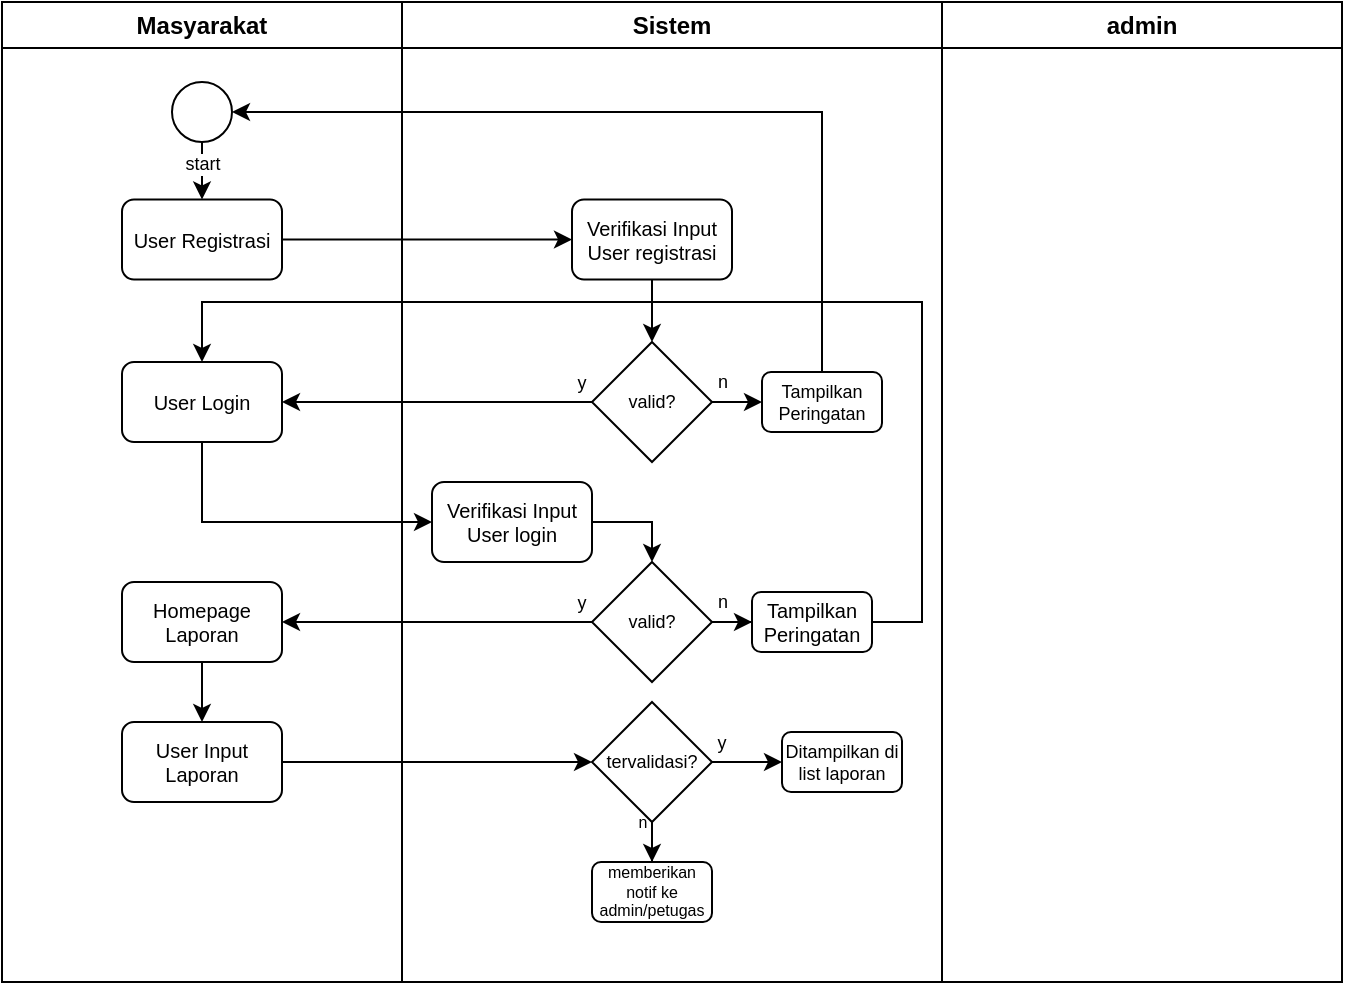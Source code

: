 <mxfile version="26.2.10">
  <diagram name="Page-1" id="beRLBzT_XKM5bKB51FGa">
    <mxGraphModel dx="672" dy="479" grid="1" gridSize="10" guides="1" tooltips="1" connect="1" arrows="1" fold="1" page="1" pageScale="1" pageWidth="4681" pageHeight="3300" math="0" shadow="0">
      <root>
        <mxCell id="0" />
        <mxCell id="1" parent="0" />
        <mxCell id="wUUIS_Tj_zLuiTxnAHIf-1" value="Masyarakat" style="swimlane;whiteSpace=wrap;html=1;" vertex="1" parent="1">
          <mxGeometry x="100" y="120" width="200" height="490" as="geometry" />
        </mxCell>
        <mxCell id="wUUIS_Tj_zLuiTxnAHIf-4" style="edgeStyle=orthogonalEdgeStyle;rounded=0;orthogonalLoop=1;jettySize=auto;html=1;exitX=0.5;exitY=1;exitDx=0;exitDy=0;entryX=0.5;entryY=0;entryDx=0;entryDy=0;" edge="1" parent="wUUIS_Tj_zLuiTxnAHIf-1" source="wUUIS_Tj_zLuiTxnAHIf-2" target="wUUIS_Tj_zLuiTxnAHIf-3">
          <mxGeometry relative="1" as="geometry" />
        </mxCell>
        <mxCell id="wUUIS_Tj_zLuiTxnAHIf-103" value="&lt;span&gt;&lt;font style=&quot;color: rgb(0, 0, 0);&quot;&gt;start&lt;/font&gt;&lt;/span&gt;" style="edgeLabel;html=1;align=center;verticalAlign=middle;resizable=0;points=[];fontSize=9;" vertex="1" connectable="0" parent="wUUIS_Tj_zLuiTxnAHIf-4">
          <mxGeometry x="-0.264" relative="1" as="geometry">
            <mxPoint as="offset" />
          </mxGeometry>
        </mxCell>
        <mxCell id="wUUIS_Tj_zLuiTxnAHIf-2" value="" style="ellipse;whiteSpace=wrap;html=1;aspect=fixed;fillColor=#FFFFFF;" vertex="1" parent="wUUIS_Tj_zLuiTxnAHIf-1">
          <mxGeometry x="85" y="40" width="30" height="30" as="geometry" />
        </mxCell>
        <mxCell id="wUUIS_Tj_zLuiTxnAHIf-3" value="User Registrasi" style="rounded=1;whiteSpace=wrap;html=1;fillColor=none;fontSize=10;" vertex="1" parent="wUUIS_Tj_zLuiTxnAHIf-1">
          <mxGeometry x="60" y="98.75" width="80" height="40" as="geometry" />
        </mxCell>
        <mxCell id="wUUIS_Tj_zLuiTxnAHIf-60" value="User Login" style="rounded=1;whiteSpace=wrap;html=1;fillColor=none;fontSize=10;" vertex="1" parent="wUUIS_Tj_zLuiTxnAHIf-1">
          <mxGeometry x="60" y="180" width="80" height="40" as="geometry" />
        </mxCell>
        <mxCell id="wUUIS_Tj_zLuiTxnAHIf-90" style="edgeStyle=orthogonalEdgeStyle;rounded=0;orthogonalLoop=1;jettySize=auto;html=1;entryX=0.5;entryY=0;entryDx=0;entryDy=0;" edge="1" parent="wUUIS_Tj_zLuiTxnAHIf-1" source="wUUIS_Tj_zLuiTxnAHIf-83" target="wUUIS_Tj_zLuiTxnAHIf-89">
          <mxGeometry relative="1" as="geometry" />
        </mxCell>
        <mxCell id="wUUIS_Tj_zLuiTxnAHIf-83" value="Homepage Laporan" style="rounded=1;whiteSpace=wrap;html=1;fillColor=none;fontSize=10;" vertex="1" parent="wUUIS_Tj_zLuiTxnAHIf-1">
          <mxGeometry x="60" y="290" width="80" height="40" as="geometry" />
        </mxCell>
        <mxCell id="wUUIS_Tj_zLuiTxnAHIf-89" value="User Input Laporan" style="rounded=1;whiteSpace=wrap;html=1;fillColor=none;fontSize=10;" vertex="1" parent="wUUIS_Tj_zLuiTxnAHIf-1">
          <mxGeometry x="60" y="360" width="80" height="40" as="geometry" />
        </mxCell>
        <mxCell id="wUUIS_Tj_zLuiTxnAHIf-5" value="Sistem" style="swimlane;whiteSpace=wrap;html=1;" vertex="1" parent="1">
          <mxGeometry x="300" y="120" width="270" height="490" as="geometry" />
        </mxCell>
        <mxCell id="wUUIS_Tj_zLuiTxnAHIf-32" style="edgeStyle=orthogonalEdgeStyle;rounded=0;orthogonalLoop=1;jettySize=auto;html=1;exitX=0;exitY=0.5;exitDx=0;exitDy=0;entryX=0.5;entryY=0;entryDx=0;entryDy=0;" edge="1" parent="wUUIS_Tj_zLuiTxnAHIf-5" target="wUUIS_Tj_zLuiTxnAHIf-31">
          <mxGeometry relative="1" as="geometry">
            <mxPoint x="96.25" y="118.75" as="sourcePoint" />
            <Array as="points">
              <mxPoint x="50" y="119" />
            </Array>
          </mxGeometry>
        </mxCell>
        <mxCell id="wUUIS_Tj_zLuiTxnAHIf-49" style="edgeStyle=orthogonalEdgeStyle;rounded=0;orthogonalLoop=1;jettySize=auto;html=1;entryX=0.5;entryY=0;entryDx=0;entryDy=0;" edge="1" parent="wUUIS_Tj_zLuiTxnAHIf-5" target="wUUIS_Tj_zLuiTxnAHIf-48">
          <mxGeometry relative="1" as="geometry">
            <mxPoint x="153.75" y="118.75" as="sourcePoint" />
          </mxGeometry>
        </mxCell>
        <mxCell id="wUUIS_Tj_zLuiTxnAHIf-39" style="edgeStyle=orthogonalEdgeStyle;rounded=0;orthogonalLoop=1;jettySize=auto;html=1;entryX=0;entryY=0.5;entryDx=0;entryDy=0;" edge="1" parent="wUUIS_Tj_zLuiTxnAHIf-5" source="wUUIS_Tj_zLuiTxnAHIf-34">
          <mxGeometry relative="1" as="geometry">
            <mxPoint x="110" y="238.75" as="targetPoint" />
          </mxGeometry>
        </mxCell>
        <mxCell id="wUUIS_Tj_zLuiTxnAHIf-57" style="edgeStyle=orthogonalEdgeStyle;rounded=0;orthogonalLoop=1;jettySize=auto;html=1;" edge="1" parent="wUUIS_Tj_zLuiTxnAHIf-5" source="wUUIS_Tj_zLuiTxnAHIf-54" target="wUUIS_Tj_zLuiTxnAHIf-56">
          <mxGeometry relative="1" as="geometry" />
        </mxCell>
        <mxCell id="wUUIS_Tj_zLuiTxnAHIf-54" value="Verifikasi Input User registrasi" style="rounded=1;whiteSpace=wrap;html=1;fillColor=none;fontSize=10;" vertex="1" parent="wUUIS_Tj_zLuiTxnAHIf-5">
          <mxGeometry x="85" y="98.75" width="80" height="40" as="geometry" />
        </mxCell>
        <mxCell id="wUUIS_Tj_zLuiTxnAHIf-65" style="edgeStyle=orthogonalEdgeStyle;rounded=0;orthogonalLoop=1;jettySize=auto;html=1;entryX=0;entryY=0.5;entryDx=0;entryDy=0;" edge="1" parent="wUUIS_Tj_zLuiTxnAHIf-5" source="wUUIS_Tj_zLuiTxnAHIf-56" target="wUUIS_Tj_zLuiTxnAHIf-64">
          <mxGeometry relative="1" as="geometry" />
        </mxCell>
        <mxCell id="wUUIS_Tj_zLuiTxnAHIf-56" value="valid?" style="rhombus;whiteSpace=wrap;html=1;fillColor=none;fontSize=9;" vertex="1" parent="wUUIS_Tj_zLuiTxnAHIf-5">
          <mxGeometry x="95" y="170" width="60" height="60" as="geometry" />
        </mxCell>
        <mxCell id="wUUIS_Tj_zLuiTxnAHIf-63" value="y" style="text;align=center;verticalAlign=middle;resizable=0;points=[];autosize=1;strokeColor=none;fillColor=none;fontSize=9;fontColor=default;textShadow=0;" vertex="1" parent="wUUIS_Tj_zLuiTxnAHIf-5">
          <mxGeometry x="75" y="180" width="30" height="20" as="geometry" />
        </mxCell>
        <mxCell id="wUUIS_Tj_zLuiTxnAHIf-64" value="Tampilkan&lt;div&gt;Peringatan&lt;/div&gt;" style="rounded=1;whiteSpace=wrap;html=1;fillColor=none;fontSize=9;" vertex="1" parent="wUUIS_Tj_zLuiTxnAHIf-5">
          <mxGeometry x="180" y="185" width="60" height="30" as="geometry" />
        </mxCell>
        <mxCell id="wUUIS_Tj_zLuiTxnAHIf-66" value="n" style="text;html=1;align=center;verticalAlign=middle;resizable=0;points=[];autosize=1;strokeColor=none;fillColor=none;fontSize=9;" vertex="1" parent="wUUIS_Tj_zLuiTxnAHIf-5">
          <mxGeometry x="145" y="180" width="30" height="20" as="geometry" />
        </mxCell>
        <mxCell id="wUUIS_Tj_zLuiTxnAHIf-80" style="edgeStyle=orthogonalEdgeStyle;rounded=0;orthogonalLoop=1;jettySize=auto;html=1;entryX=0.5;entryY=0;entryDx=0;entryDy=0;" edge="1" parent="wUUIS_Tj_zLuiTxnAHIf-5" source="wUUIS_Tj_zLuiTxnAHIf-73" target="wUUIS_Tj_zLuiTxnAHIf-79">
          <mxGeometry relative="1" as="geometry">
            <Array as="points">
              <mxPoint x="125" y="260" />
            </Array>
          </mxGeometry>
        </mxCell>
        <mxCell id="wUUIS_Tj_zLuiTxnAHIf-73" value="Verifikasi Input User login" style="rounded=1;whiteSpace=wrap;html=1;fillColor=none;fontSize=10;" vertex="1" parent="wUUIS_Tj_zLuiTxnAHIf-5">
          <mxGeometry x="15" y="240" width="80" height="40" as="geometry" />
        </mxCell>
        <mxCell id="wUUIS_Tj_zLuiTxnAHIf-86" style="edgeStyle=orthogonalEdgeStyle;rounded=0;orthogonalLoop=1;jettySize=auto;html=1;entryX=0;entryY=0.5;entryDx=0;entryDy=0;" edge="1" parent="wUUIS_Tj_zLuiTxnAHIf-5" source="wUUIS_Tj_zLuiTxnAHIf-79" target="wUUIS_Tj_zLuiTxnAHIf-85">
          <mxGeometry relative="1" as="geometry" />
        </mxCell>
        <mxCell id="wUUIS_Tj_zLuiTxnAHIf-79" value="valid?" style="rhombus;whiteSpace=wrap;html=1;fillColor=none;fontSize=9;" vertex="1" parent="wUUIS_Tj_zLuiTxnAHIf-5">
          <mxGeometry x="95" y="280" width="60" height="60" as="geometry" />
        </mxCell>
        <mxCell id="wUUIS_Tj_zLuiTxnAHIf-81" value="y" style="text;align=center;verticalAlign=middle;resizable=0;points=[];autosize=1;strokeColor=none;fillColor=none;fontSize=9;fontColor=default;textShadow=0;" vertex="1" parent="wUUIS_Tj_zLuiTxnAHIf-5">
          <mxGeometry x="75" y="290" width="30" height="20" as="geometry" />
        </mxCell>
        <mxCell id="wUUIS_Tj_zLuiTxnAHIf-82" value="n" style="text;html=1;align=center;verticalAlign=middle;resizable=0;points=[];autosize=1;strokeColor=none;fillColor=none;fontSize=9;" vertex="1" parent="wUUIS_Tj_zLuiTxnAHIf-5">
          <mxGeometry x="145" y="290" width="30" height="20" as="geometry" />
        </mxCell>
        <mxCell id="wUUIS_Tj_zLuiTxnAHIf-85" value="Tampilkan Peringatan" style="rounded=1;whiteSpace=wrap;html=1;fillColor=none;fontSize=10;" vertex="1" parent="wUUIS_Tj_zLuiTxnAHIf-5">
          <mxGeometry x="175" y="295" width="60" height="30" as="geometry" />
        </mxCell>
        <mxCell id="wUUIS_Tj_zLuiTxnAHIf-100" style="edgeStyle=orthogonalEdgeStyle;rounded=0;orthogonalLoop=1;jettySize=auto;html=1;entryX=0.5;entryY=0;entryDx=0;entryDy=0;" edge="1" parent="wUUIS_Tj_zLuiTxnAHIf-5" source="wUUIS_Tj_zLuiTxnAHIf-97" target="wUUIS_Tj_zLuiTxnAHIf-99">
          <mxGeometry relative="1" as="geometry" />
        </mxCell>
        <mxCell id="wUUIS_Tj_zLuiTxnAHIf-106" style="edgeStyle=orthogonalEdgeStyle;rounded=0;orthogonalLoop=1;jettySize=auto;html=1;" edge="1" parent="wUUIS_Tj_zLuiTxnAHIf-5" source="wUUIS_Tj_zLuiTxnAHIf-97" target="wUUIS_Tj_zLuiTxnAHIf-105">
          <mxGeometry relative="1" as="geometry" />
        </mxCell>
        <mxCell id="wUUIS_Tj_zLuiTxnAHIf-97" value="tervalidasi?" style="rhombus;whiteSpace=wrap;html=1;fillColor=none;fontSize=9;" vertex="1" parent="wUUIS_Tj_zLuiTxnAHIf-5">
          <mxGeometry x="95" y="350" width="60" height="60" as="geometry" />
        </mxCell>
        <mxCell id="wUUIS_Tj_zLuiTxnAHIf-99" value="memberikan notif ke admin/petugas" style="rounded=1;whiteSpace=wrap;html=1;fillColor=none;fontSize=8;" vertex="1" parent="wUUIS_Tj_zLuiTxnAHIf-5">
          <mxGeometry x="95" y="430" width="60" height="30" as="geometry" />
        </mxCell>
        <mxCell id="wUUIS_Tj_zLuiTxnAHIf-101" value="n" style="text;html=1;align=center;verticalAlign=middle;resizable=0;points=[];autosize=1;strokeColor=none;fillColor=none;fontSize=8;" vertex="1" parent="wUUIS_Tj_zLuiTxnAHIf-5">
          <mxGeometry x="105" y="400" width="30" height="20" as="geometry" />
        </mxCell>
        <mxCell id="wUUIS_Tj_zLuiTxnAHIf-102" value="y" style="text;align=center;verticalAlign=middle;resizable=0;points=[];autosize=1;strokeColor=none;fillColor=none;fontSize=9;fontColor=default;textShadow=0;" vertex="1" parent="wUUIS_Tj_zLuiTxnAHIf-5">
          <mxGeometry x="145" y="360" width="30" height="20" as="geometry" />
        </mxCell>
        <mxCell id="wUUIS_Tj_zLuiTxnAHIf-105" value="Ditampilkan di list laporan" style="rounded=1;whiteSpace=wrap;html=1;fillColor=none;fontSize=9;" vertex="1" parent="wUUIS_Tj_zLuiTxnAHIf-5">
          <mxGeometry x="190" y="365" width="60" height="30" as="geometry" />
        </mxCell>
        <mxCell id="wUUIS_Tj_zLuiTxnAHIf-45" style="edgeStyle=orthogonalEdgeStyle;rounded=0;orthogonalLoop=1;jettySize=auto;html=1;entryX=1;entryY=0.5;entryDx=0;entryDy=0;" edge="1" parent="1" target="wUUIS_Tj_zLuiTxnAHIf-44">
          <mxGeometry relative="1" as="geometry">
            <mxPoint x="321.25" y="358.75" as="sourcePoint" />
          </mxGeometry>
        </mxCell>
        <mxCell id="wUUIS_Tj_zLuiTxnAHIf-55" style="edgeStyle=orthogonalEdgeStyle;rounded=0;orthogonalLoop=1;jettySize=auto;html=1;entryX=0;entryY=0.5;entryDx=0;entryDy=0;" edge="1" parent="1" source="wUUIS_Tj_zLuiTxnAHIf-3" target="wUUIS_Tj_zLuiTxnAHIf-54">
          <mxGeometry relative="1" as="geometry" />
        </mxCell>
        <mxCell id="wUUIS_Tj_zLuiTxnAHIf-62" style="edgeStyle=orthogonalEdgeStyle;rounded=0;orthogonalLoop=1;jettySize=auto;html=1;" edge="1" parent="1" source="wUUIS_Tj_zLuiTxnAHIf-56" target="wUUIS_Tj_zLuiTxnAHIf-60">
          <mxGeometry relative="1" as="geometry" />
        </mxCell>
        <mxCell id="wUUIS_Tj_zLuiTxnAHIf-67" style="edgeStyle=orthogonalEdgeStyle;rounded=0;orthogonalLoop=1;jettySize=auto;html=1;entryX=1;entryY=0.5;entryDx=0;entryDy=0;" edge="1" parent="1" source="wUUIS_Tj_zLuiTxnAHIf-64" target="wUUIS_Tj_zLuiTxnAHIf-2">
          <mxGeometry relative="1" as="geometry">
            <Array as="points">
              <mxPoint x="510" y="175" />
            </Array>
          </mxGeometry>
        </mxCell>
        <mxCell id="wUUIS_Tj_zLuiTxnAHIf-74" style="edgeStyle=orthogonalEdgeStyle;rounded=0;orthogonalLoop=1;jettySize=auto;html=1;exitX=0.5;exitY=1;exitDx=0;exitDy=0;entryX=0;entryY=0.5;entryDx=0;entryDy=0;" edge="1" parent="1" source="wUUIS_Tj_zLuiTxnAHIf-60" target="wUUIS_Tj_zLuiTxnAHIf-73">
          <mxGeometry relative="1" as="geometry" />
        </mxCell>
        <mxCell id="wUUIS_Tj_zLuiTxnAHIf-84" style="edgeStyle=orthogonalEdgeStyle;rounded=0;orthogonalLoop=1;jettySize=auto;html=1;entryX=1;entryY=0.5;entryDx=0;entryDy=0;" edge="1" parent="1" source="wUUIS_Tj_zLuiTxnAHIf-79" target="wUUIS_Tj_zLuiTxnAHIf-83">
          <mxGeometry relative="1" as="geometry" />
        </mxCell>
        <mxCell id="wUUIS_Tj_zLuiTxnAHIf-87" style="edgeStyle=orthogonalEdgeStyle;rounded=0;orthogonalLoop=1;jettySize=auto;html=1;entryX=0.5;entryY=0;entryDx=0;entryDy=0;" edge="1" parent="1" source="wUUIS_Tj_zLuiTxnAHIf-85" target="wUUIS_Tj_zLuiTxnAHIf-60">
          <mxGeometry relative="1" as="geometry">
            <Array as="points">
              <mxPoint x="560" y="430" />
              <mxPoint x="560" y="270" />
              <mxPoint x="200" y="270" />
            </Array>
          </mxGeometry>
        </mxCell>
        <mxCell id="wUUIS_Tj_zLuiTxnAHIf-93" value="admin" style="swimlane;whiteSpace=wrap;html=1;" vertex="1" parent="1">
          <mxGeometry x="570" y="120" width="200" height="490" as="geometry" />
        </mxCell>
        <mxCell id="wUUIS_Tj_zLuiTxnAHIf-98" style="edgeStyle=orthogonalEdgeStyle;rounded=0;orthogonalLoop=1;jettySize=auto;html=1;entryX=0;entryY=0.5;entryDx=0;entryDy=0;" edge="1" parent="1" source="wUUIS_Tj_zLuiTxnAHIf-89" target="wUUIS_Tj_zLuiTxnAHIf-97">
          <mxGeometry relative="1" as="geometry" />
        </mxCell>
      </root>
    </mxGraphModel>
  </diagram>
</mxfile>
